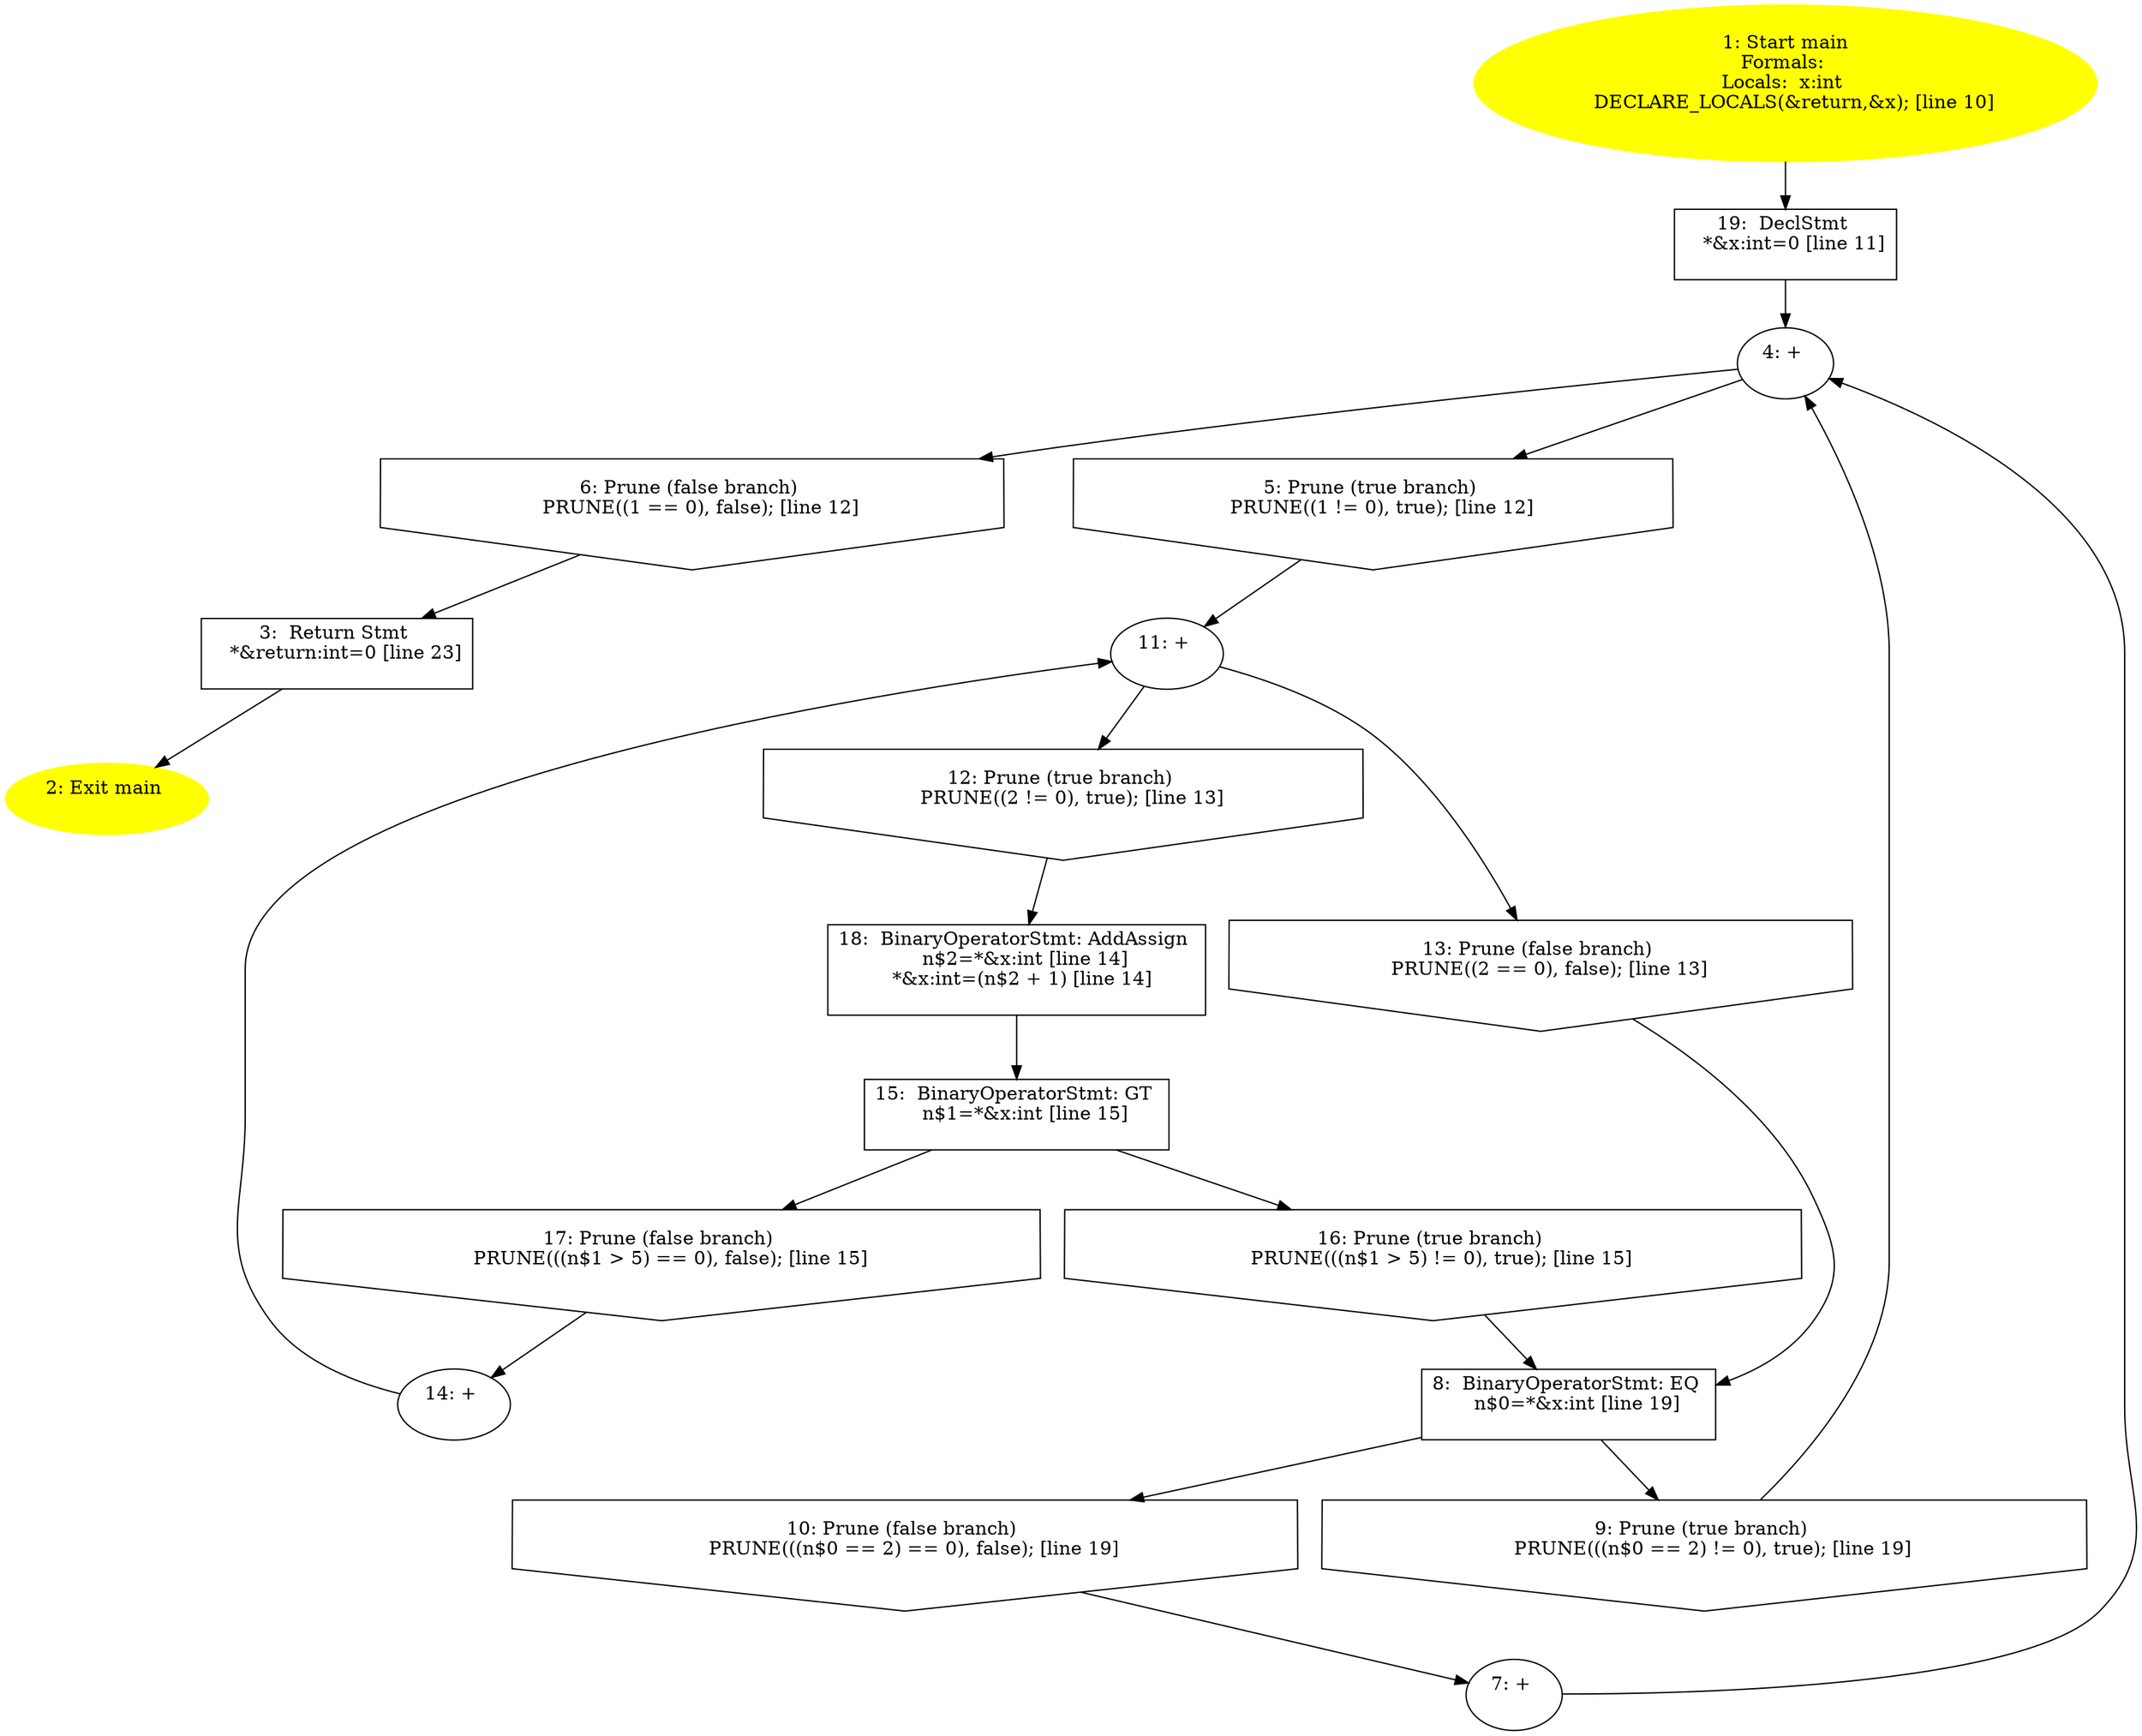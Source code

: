 /* @generated */
digraph iCFG {
"main.fad58de7366495db4650cfefac2fcd61_19" [label="19:  DeclStmt \n   *&x:int=0 [line 11]\n " shape="box"]
	

	 "main.fad58de7366495db4650cfefac2fcd61_19" -> "main.fad58de7366495db4650cfefac2fcd61_4" ;
"main.fad58de7366495db4650cfefac2fcd61_18" [label="18:  BinaryOperatorStmt: AddAssign \n   n$2=*&x:int [line 14]\n  *&x:int=(n$2 + 1) [line 14]\n " shape="box"]
	

	 "main.fad58de7366495db4650cfefac2fcd61_18" -> "main.fad58de7366495db4650cfefac2fcd61_15" ;
"main.fad58de7366495db4650cfefac2fcd61_17" [label="17: Prune (false branch) \n   PRUNE(((n$1 > 5) == 0), false); [line 15]\n " shape="invhouse"]
	

	 "main.fad58de7366495db4650cfefac2fcd61_17" -> "main.fad58de7366495db4650cfefac2fcd61_14" ;
"main.fad58de7366495db4650cfefac2fcd61_16" [label="16: Prune (true branch) \n   PRUNE(((n$1 > 5) != 0), true); [line 15]\n " shape="invhouse"]
	

	 "main.fad58de7366495db4650cfefac2fcd61_16" -> "main.fad58de7366495db4650cfefac2fcd61_8" ;
"main.fad58de7366495db4650cfefac2fcd61_15" [label="15:  BinaryOperatorStmt: GT \n   n$1=*&x:int [line 15]\n " shape="box"]
	

	 "main.fad58de7366495db4650cfefac2fcd61_15" -> "main.fad58de7366495db4650cfefac2fcd61_16" ;
	 "main.fad58de7366495db4650cfefac2fcd61_15" -> "main.fad58de7366495db4650cfefac2fcd61_17" ;
"main.fad58de7366495db4650cfefac2fcd61_14" [label="14: + \n  " ]
	

	 "main.fad58de7366495db4650cfefac2fcd61_14" -> "main.fad58de7366495db4650cfefac2fcd61_11" ;
"main.fad58de7366495db4650cfefac2fcd61_13" [label="13: Prune (false branch) \n   PRUNE((2 == 0), false); [line 13]\n " shape="invhouse"]
	

	 "main.fad58de7366495db4650cfefac2fcd61_13" -> "main.fad58de7366495db4650cfefac2fcd61_8" ;
"main.fad58de7366495db4650cfefac2fcd61_12" [label="12: Prune (true branch) \n   PRUNE((2 != 0), true); [line 13]\n " shape="invhouse"]
	

	 "main.fad58de7366495db4650cfefac2fcd61_12" -> "main.fad58de7366495db4650cfefac2fcd61_18" ;
"main.fad58de7366495db4650cfefac2fcd61_11" [label="11: + \n  " ]
	

	 "main.fad58de7366495db4650cfefac2fcd61_11" -> "main.fad58de7366495db4650cfefac2fcd61_12" ;
	 "main.fad58de7366495db4650cfefac2fcd61_11" -> "main.fad58de7366495db4650cfefac2fcd61_13" ;
"main.fad58de7366495db4650cfefac2fcd61_10" [label="10: Prune (false branch) \n   PRUNE(((n$0 == 2) == 0), false); [line 19]\n " shape="invhouse"]
	

	 "main.fad58de7366495db4650cfefac2fcd61_10" -> "main.fad58de7366495db4650cfefac2fcd61_7" ;
"main.fad58de7366495db4650cfefac2fcd61_9" [label="9: Prune (true branch) \n   PRUNE(((n$0 == 2) != 0), true); [line 19]\n " shape="invhouse"]
	

	 "main.fad58de7366495db4650cfefac2fcd61_9" -> "main.fad58de7366495db4650cfefac2fcd61_4" ;
"main.fad58de7366495db4650cfefac2fcd61_8" [label="8:  BinaryOperatorStmt: EQ \n   n$0=*&x:int [line 19]\n " shape="box"]
	

	 "main.fad58de7366495db4650cfefac2fcd61_8" -> "main.fad58de7366495db4650cfefac2fcd61_9" ;
	 "main.fad58de7366495db4650cfefac2fcd61_8" -> "main.fad58de7366495db4650cfefac2fcd61_10" ;
"main.fad58de7366495db4650cfefac2fcd61_7" [label="7: + \n  " ]
	

	 "main.fad58de7366495db4650cfefac2fcd61_7" -> "main.fad58de7366495db4650cfefac2fcd61_4" ;
"main.fad58de7366495db4650cfefac2fcd61_6" [label="6: Prune (false branch) \n   PRUNE((1 == 0), false); [line 12]\n " shape="invhouse"]
	

	 "main.fad58de7366495db4650cfefac2fcd61_6" -> "main.fad58de7366495db4650cfefac2fcd61_3" ;
"main.fad58de7366495db4650cfefac2fcd61_5" [label="5: Prune (true branch) \n   PRUNE((1 != 0), true); [line 12]\n " shape="invhouse"]
	

	 "main.fad58de7366495db4650cfefac2fcd61_5" -> "main.fad58de7366495db4650cfefac2fcd61_11" ;
"main.fad58de7366495db4650cfefac2fcd61_4" [label="4: + \n  " ]
	

	 "main.fad58de7366495db4650cfefac2fcd61_4" -> "main.fad58de7366495db4650cfefac2fcd61_5" ;
	 "main.fad58de7366495db4650cfefac2fcd61_4" -> "main.fad58de7366495db4650cfefac2fcd61_6" ;
"main.fad58de7366495db4650cfefac2fcd61_3" [label="3:  Return Stmt \n   *&return:int=0 [line 23]\n " shape="box"]
	

	 "main.fad58de7366495db4650cfefac2fcd61_3" -> "main.fad58de7366495db4650cfefac2fcd61_2" ;
"main.fad58de7366495db4650cfefac2fcd61_2" [label="2: Exit main \n  " color=yellow style=filled]
	

"main.fad58de7366495db4650cfefac2fcd61_1" [label="1: Start main\nFormals: \nLocals:  x:int \n   DECLARE_LOCALS(&return,&x); [line 10]\n " color=yellow style=filled]
	

	 "main.fad58de7366495db4650cfefac2fcd61_1" -> "main.fad58de7366495db4650cfefac2fcd61_19" ;
}
